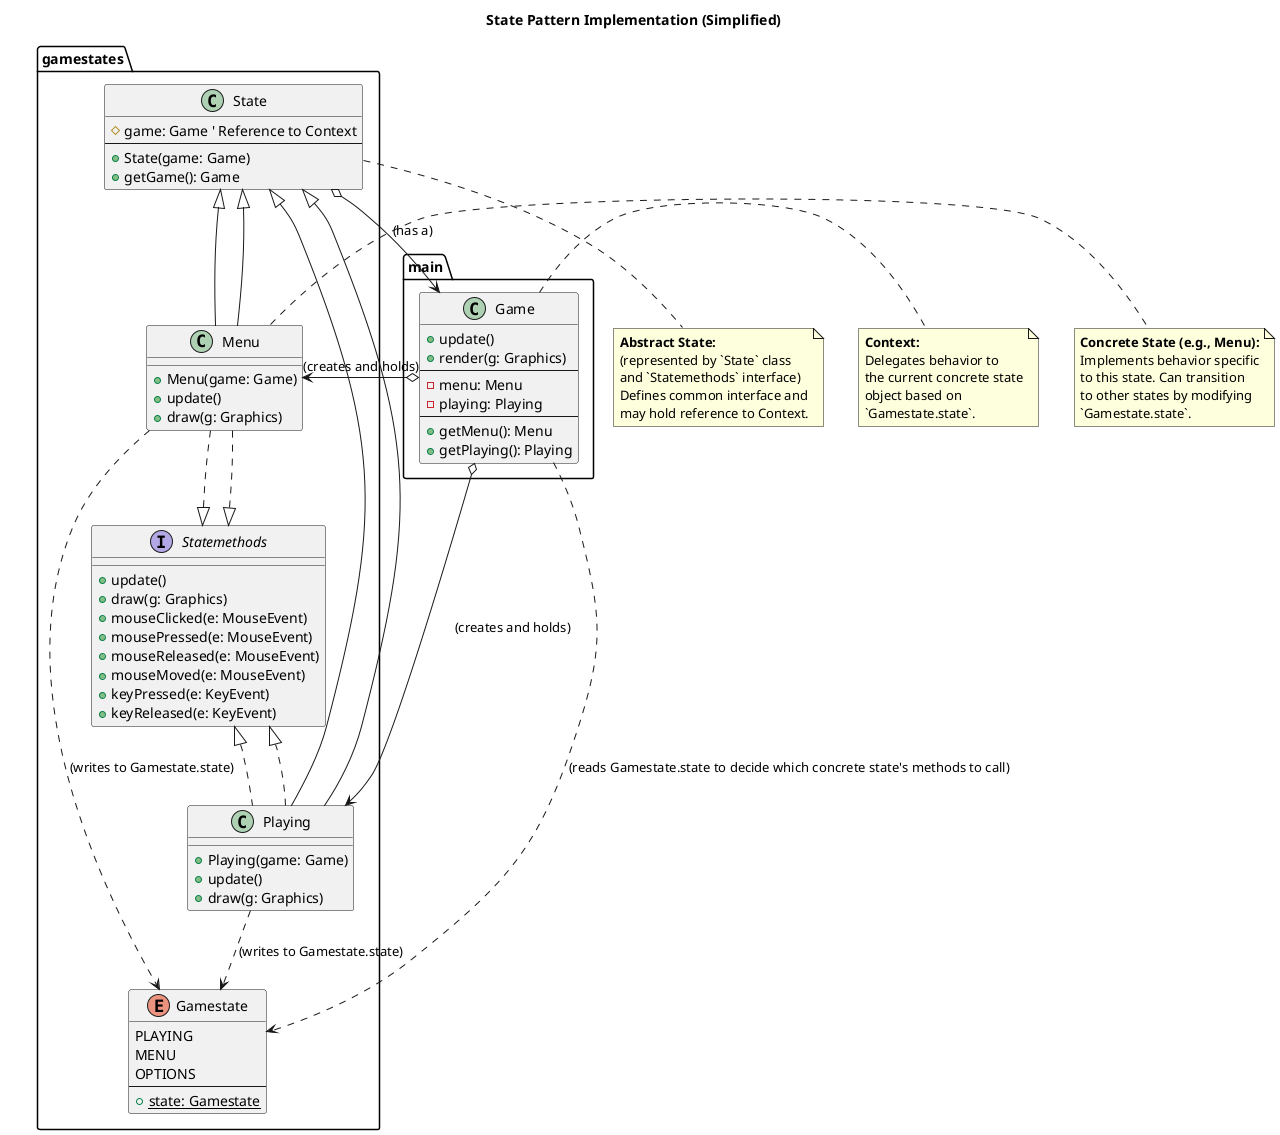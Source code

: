 @startuml
title State Pattern Implementation (Simplified)

package main {
  class Game {
    + update()
    + render(g: Graphics)
    --
    ' Game holds references to concrete states
    - menu: Menu
    - playing: Playing
    ' ... other states
    --
    ' Methods to get state objects
    + getMenu(): Menu
    + getPlaying(): Playing
    ' ...
  }
}

package gamestates {
  enum Gamestate {
    PLAYING
    MENU
    OPTIONS
    ' ... other enum values
    --
    + {static} state: Gamestate
  }

  interface Statemethods {
    + update()
    + draw(g: Graphics)
    + mouseClicked(e: MouseEvent)
    + mousePressed(e: MouseEvent)
    + mouseReleased(e: MouseEvent)
    + mouseMoved(e: MouseEvent)
    + keyPressed(e: KeyEvent)
    + keyReleased(e: KeyEvent)
    ' Potentially mouseDragged if used
  }

  class State {
    # game: Game ' Reference to Context
    --
    + State(game: Game)
    + getGame(): Game
  }

  class Menu extends State implements Statemethods {
    + Menu(game: Game)
    + update()
    + draw(g: Graphics)
    ' Implementation of mouse/key methods
    ' Contains logic to change Gamestate.state
  }

  class Playing extends State implements Statemethods {
    + Playing(game: Game)
    + update()
    + draw(g: Graphics)
    ' Implementation of mouse/key methods
    ' Contains logic to change Gamestate.state
  }

  ' Other concrete states like Options, Loadgame, etc.
  ' would follow the same structure:
  ' class Options extends State implements Statemethods { ... }
  ' class Loadgame extends State implements Statemethods { ... }
  ' For brevity, only Menu and Playing are fully shown.
}

' Relationships for State Pattern Core:
Game o--> Menu : (creates and holds)
Game o--> Playing : (creates and holds)
' Game would similarly hold other concrete states

State <|-- Menu
State <|-- Playing
' State <|-- Options
' State <|-- Loadgame
' ... etc.

Menu ..|> Statemethods
Playing ..|> Statemethods
' Options ..|> Statemethods
' Loadgame ..|> Statemethods
' ... etc.

State o--> Game : (has a)

' Context (Game) delegates to the current state object
Game ..> Gamestate : (reads Gamestate.state to decide which concrete state's methods to call)
' Concrete states (Menu, Playing) modify Gamestate.state to transition
Menu ..> Gamestate : (writes to Gamestate.state)
Playing ..> Gamestate : (writes to Gamestate.state)


note right of Game
  **Context:**
  Delegates behavior to
  the current concrete state
  object based on
  `Gamestate.state`.
end note

note bottom of State
  **Abstract State:**
  (represented by `State` class
  and `Statemethods` interface)
  Defines common interface and
  may hold reference to Context.
end note

note right of Menu
  **Concrete State (e.g., Menu):**
  Implements behavior specific
  to this state. Can transition
  to other states by modifying
  `Gamestate.state`.
end note
@enduml
